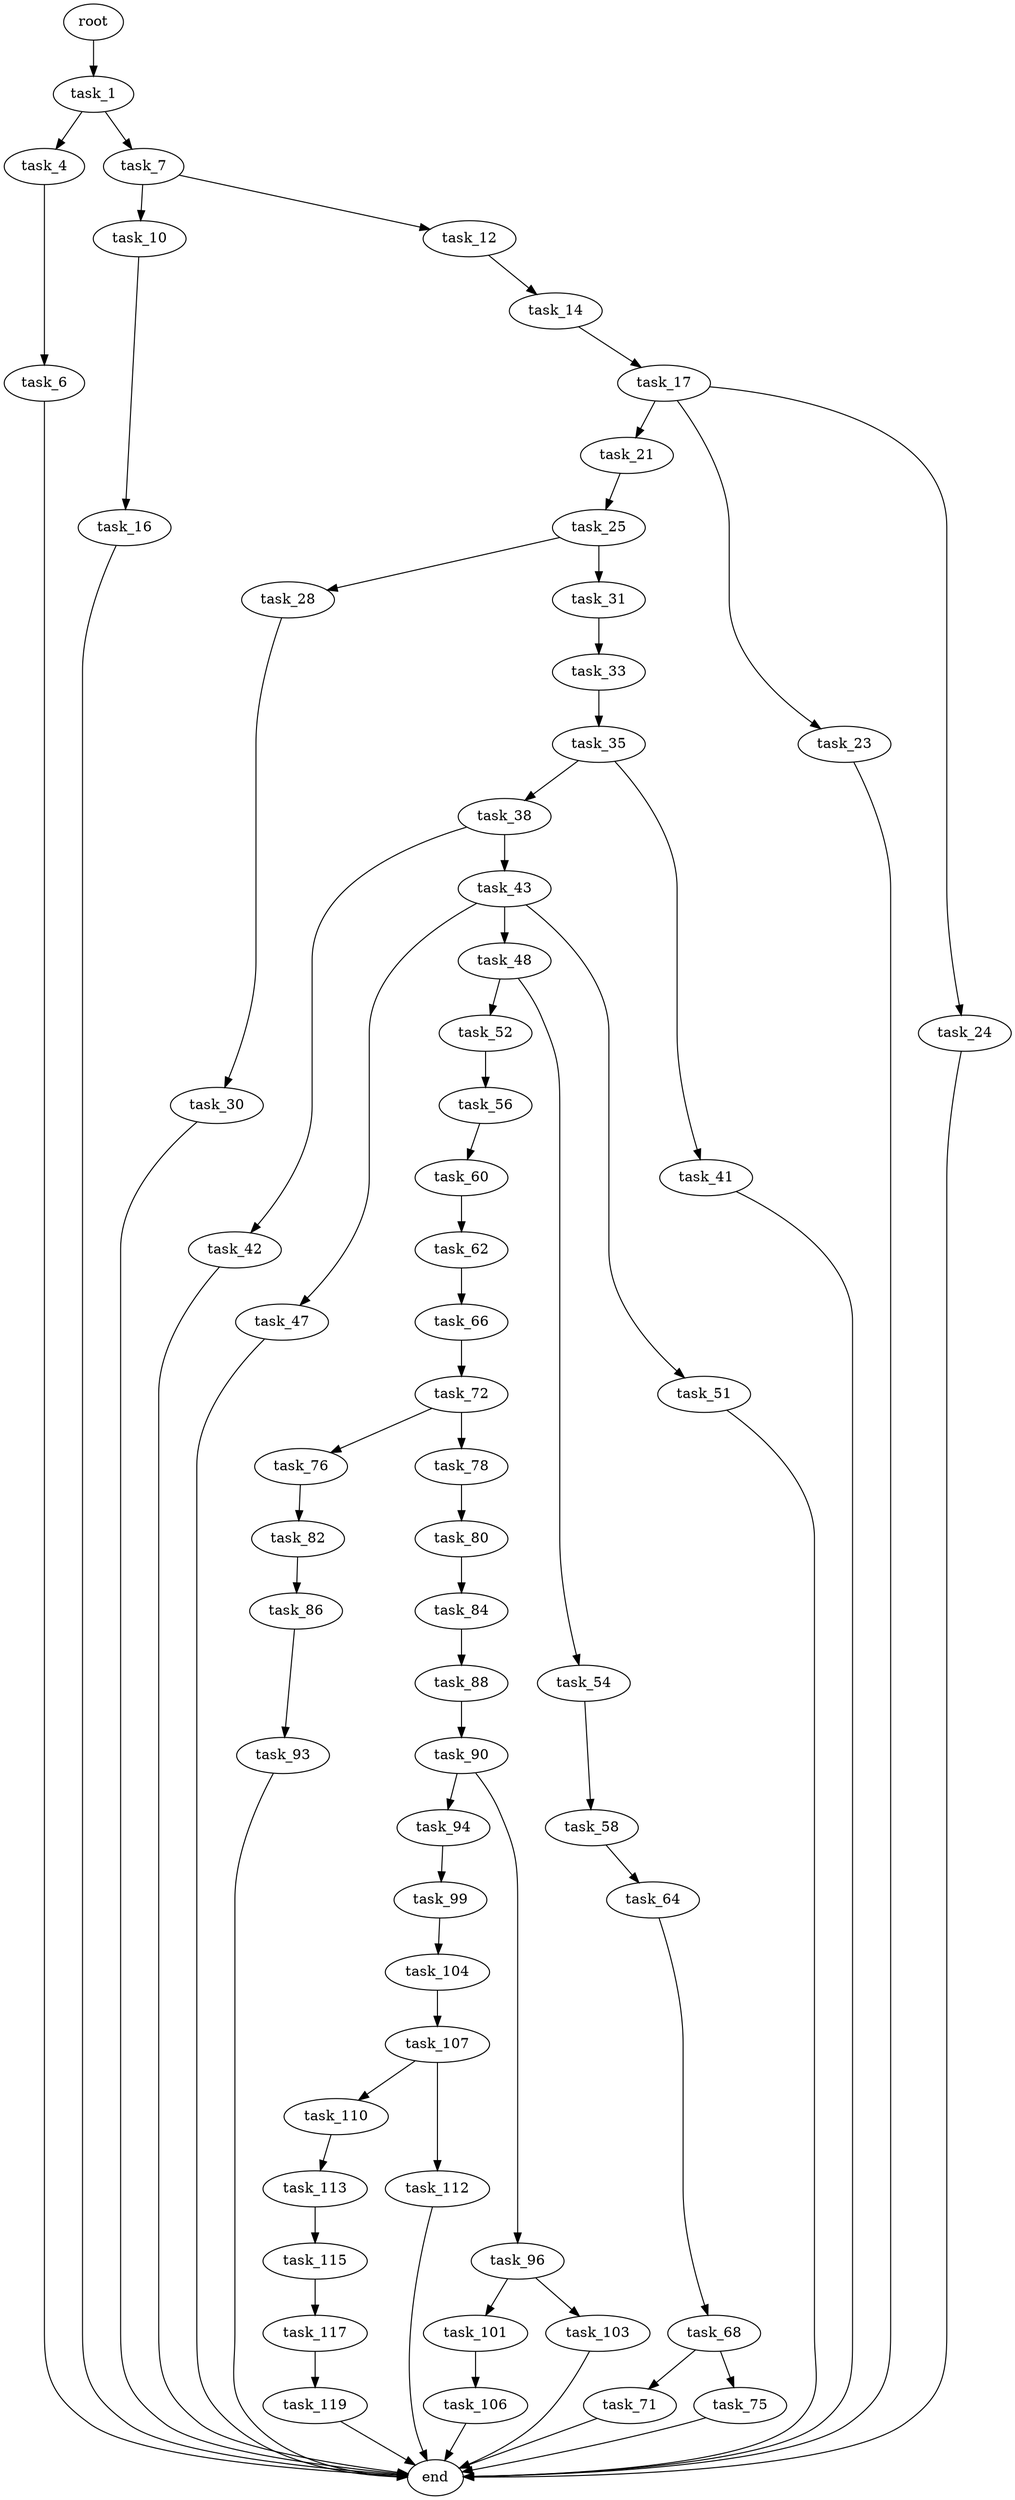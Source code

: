digraph G {
  root [size="0.000000"];
  task_1 [size="74364784876.000000"];
  task_4 [size="74758748016.000000"];
  task_6 [size="56596987279.000000"];
  task_7 [size="48589505805.000000"];
  task_10 [size="436872411436.000000"];
  task_12 [size="288721350650.000000"];
  task_14 [size="193090574486.000000"];
  task_16 [size="27039701862.000000"];
  task_17 [size="24290269743.000000"];
  task_21 [size="266857183300.000000"];
  task_23 [size="368293445632.000000"];
  task_24 [size="630691174855.000000"];
  task_25 [size="258259057225.000000"];
  task_28 [size="21170952664.000000"];
  task_30 [size="2601537641.000000"];
  task_31 [size="6075645369.000000"];
  task_33 [size="312751271009.000000"];
  task_35 [size="11591186047.000000"];
  task_38 [size="16214141018.000000"];
  task_41 [size="651218363425.000000"];
  task_42 [size="138588209960.000000"];
  task_43 [size="34166922661.000000"];
  task_47 [size="33188619003.000000"];
  task_48 [size="16617121455.000000"];
  task_51 [size="549755813888.000000"];
  task_52 [size="11474872387.000000"];
  task_54 [size="269424733287.000000"];
  task_56 [size="231928233984.000000"];
  task_58 [size="2054229106.000000"];
  task_60 [size="28991029248.000000"];
  task_62 [size="43288225524.000000"];
  task_64 [size="6131090952.000000"];
  task_66 [size="47868742281.000000"];
  task_68 [size="2429085825.000000"];
  task_71 [size="19325393256.000000"];
  task_72 [size="68719476736.000000"];
  task_75 [size="7767258408.000000"];
  task_76 [size="31263447594.000000"];
  task_78 [size="355412127448.000000"];
  task_80 [size="68719476736.000000"];
  task_82 [size="270235374574.000000"];
  task_84 [size="134217728000.000000"];
  task_86 [size="12644960656.000000"];
  task_88 [size="134217728000.000000"];
  task_90 [size="1011270015706.000000"];
  task_93 [size="134217728000.000000"];
  task_94 [size="363103649942.000000"];
  task_96 [size="636954000.000000"];
  task_99 [size="31835090455.000000"];
  task_101 [size="945263148691.000000"];
  task_103 [size="48083321993.000000"];
  task_104 [size="195879145141.000000"];
  task_106 [size="68719476736.000000"];
  task_107 [size="13213895757.000000"];
  task_110 [size="4666148252.000000"];
  task_112 [size="62895128769.000000"];
  task_113 [size="4671930887.000000"];
  task_115 [size="4809922079.000000"];
  task_117 [size="8589934592.000000"];
  task_119 [size="809312515239.000000"];
  end [size="0.000000"];

  root -> task_1 [size="1.000000"];
  task_1 -> task_4 [size="209715200.000000"];
  task_1 -> task_7 [size="209715200.000000"];
  task_4 -> task_6 [size="134217728.000000"];
  task_6 -> end [size="1.000000"];
  task_7 -> task_10 [size="838860800.000000"];
  task_7 -> task_12 [size="838860800.000000"];
  task_10 -> task_16 [size="679477248.000000"];
  task_12 -> task_14 [size="411041792.000000"];
  task_14 -> task_17 [size="209715200.000000"];
  task_16 -> end [size="1.000000"];
  task_17 -> task_21 [size="75497472.000000"];
  task_17 -> task_23 [size="75497472.000000"];
  task_17 -> task_24 [size="75497472.000000"];
  task_21 -> task_25 [size="679477248.000000"];
  task_23 -> end [size="1.000000"];
  task_24 -> end [size="1.000000"];
  task_25 -> task_28 [size="411041792.000000"];
  task_25 -> task_31 [size="411041792.000000"];
  task_28 -> task_30 [size="411041792.000000"];
  task_30 -> end [size="1.000000"];
  task_31 -> task_33 [size="134217728.000000"];
  task_33 -> task_35 [size="209715200.000000"];
  task_35 -> task_38 [size="33554432.000000"];
  task_35 -> task_41 [size="33554432.000000"];
  task_38 -> task_42 [size="301989888.000000"];
  task_38 -> task_43 [size="301989888.000000"];
  task_41 -> end [size="1.000000"];
  task_42 -> end [size="1.000000"];
  task_43 -> task_47 [size="679477248.000000"];
  task_43 -> task_48 [size="679477248.000000"];
  task_43 -> task_51 [size="679477248.000000"];
  task_47 -> end [size="1.000000"];
  task_48 -> task_52 [size="301989888.000000"];
  task_48 -> task_54 [size="301989888.000000"];
  task_51 -> end [size="1.000000"];
  task_52 -> task_56 [size="411041792.000000"];
  task_54 -> task_58 [size="301989888.000000"];
  task_56 -> task_60 [size="301989888.000000"];
  task_58 -> task_64 [size="75497472.000000"];
  task_60 -> task_62 [size="75497472.000000"];
  task_62 -> task_66 [size="33554432.000000"];
  task_64 -> task_68 [size="301989888.000000"];
  task_66 -> task_72 [size="838860800.000000"];
  task_68 -> task_71 [size="301989888.000000"];
  task_68 -> task_75 [size="301989888.000000"];
  task_71 -> end [size="1.000000"];
  task_72 -> task_76 [size="134217728.000000"];
  task_72 -> task_78 [size="134217728.000000"];
  task_75 -> end [size="1.000000"];
  task_76 -> task_82 [size="33554432.000000"];
  task_78 -> task_80 [size="411041792.000000"];
  task_80 -> task_84 [size="134217728.000000"];
  task_82 -> task_86 [size="209715200.000000"];
  task_84 -> task_88 [size="209715200.000000"];
  task_86 -> task_93 [size="411041792.000000"];
  task_88 -> task_90 [size="209715200.000000"];
  task_90 -> task_94 [size="679477248.000000"];
  task_90 -> task_96 [size="679477248.000000"];
  task_93 -> end [size="1.000000"];
  task_94 -> task_99 [size="679477248.000000"];
  task_96 -> task_101 [size="33554432.000000"];
  task_96 -> task_103 [size="33554432.000000"];
  task_99 -> task_104 [size="838860800.000000"];
  task_101 -> task_106 [size="838860800.000000"];
  task_103 -> end [size="1.000000"];
  task_104 -> task_107 [size="134217728.000000"];
  task_106 -> end [size="1.000000"];
  task_107 -> task_110 [size="679477248.000000"];
  task_107 -> task_112 [size="679477248.000000"];
  task_110 -> task_113 [size="536870912.000000"];
  task_112 -> end [size="1.000000"];
  task_113 -> task_115 [size="75497472.000000"];
  task_115 -> task_117 [size="134217728.000000"];
  task_117 -> task_119 [size="33554432.000000"];
  task_119 -> end [size="1.000000"];
}

